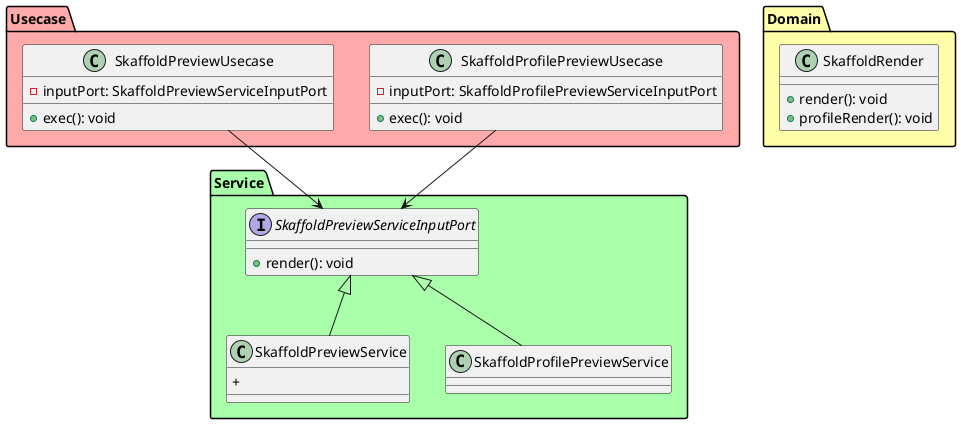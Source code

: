 @startuml

package Usecase #FFAAAA {
  class SkaffoldPreviewUsecase {
    - inputPort: SkaffoldPreviewServiceInputPort
    + exec(): void
  }

  class SkaffoldProfilePreviewUsecase {
    - inputPort: SkaffoldProfilePreviewServiceInputPort
    + exec(): void
  }
}

package Service #AAFFAA {
  interface SkaffoldPreviewServiceInputPort {
    + render(): void
  }

  class SkaffoldPreviewService {
    +
  }

  SkaffoldPreviewServiceInputPort <-up- SkaffoldPreviewUsecase
  SkaffoldPreviewServiceInputPort <|-down- SkaffoldPreviewService

  class SkaffoldProfilePreviewService {

  }

  SkaffoldPreviewServiceInputPort <-up- SkaffoldProfilePreviewUsecase
  SkaffoldPreviewServiceInputPort <|-down- SkaffoldProfilePreviewService
}

package Domain #FFFFAA {
  class SkaffoldRender {
    + render(): void
    + profileRender(): void
  }
}

@enduml